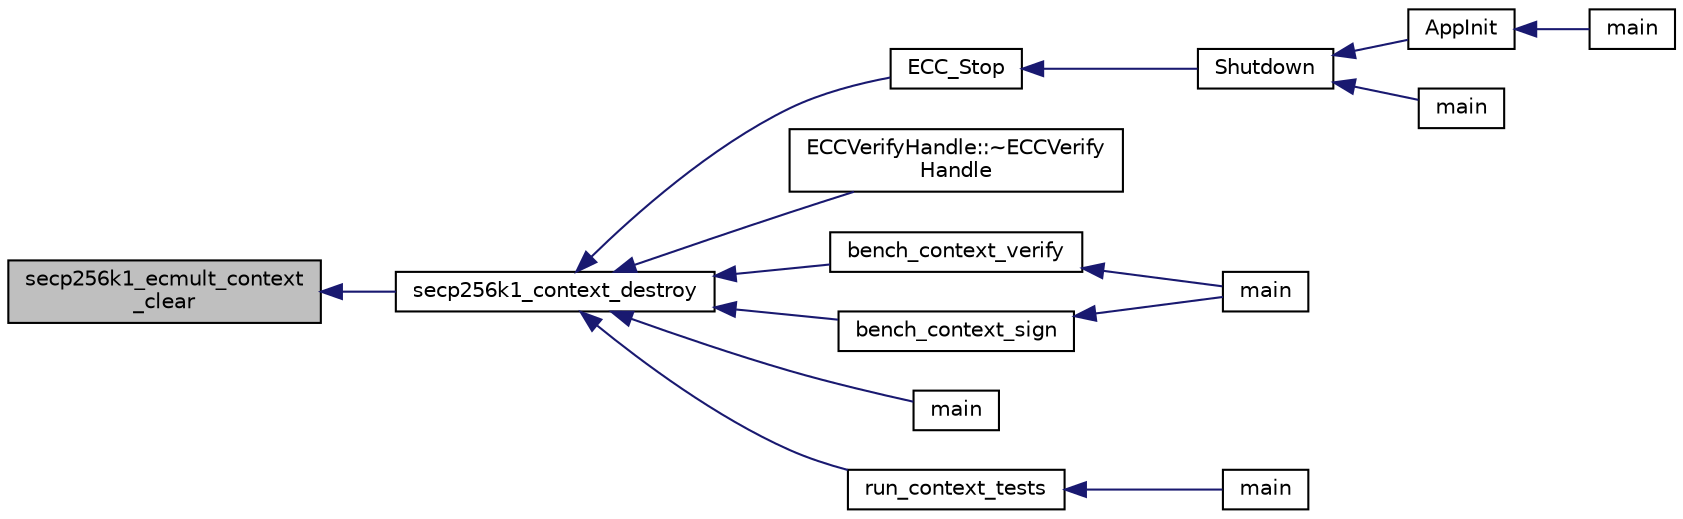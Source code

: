 digraph "secp256k1_ecmult_context_clear"
{
  edge [fontname="Helvetica",fontsize="10",labelfontname="Helvetica",labelfontsize="10"];
  node [fontname="Helvetica",fontsize="10",shape=record];
  rankdir="LR";
  Node98 [label="secp256k1_ecmult_context\l_clear",height=0.2,width=0.4,color="black", fillcolor="grey75", style="filled", fontcolor="black"];
  Node98 -> Node99 [dir="back",color="midnightblue",fontsize="10",style="solid",fontname="Helvetica"];
  Node99 [label="secp256k1_context_destroy",height=0.2,width=0.4,color="black", fillcolor="white", style="filled",URL="$d1/d8c/secp256k1_8c.html#ac80c186f8ff22d87441240267a2c8100",tooltip="Destroy a secp256k1 context object. "];
  Node99 -> Node100 [dir="back",color="midnightblue",fontsize="10",style="solid",fontname="Helvetica"];
  Node100 [label="ECC_Stop",height=0.2,width=0.4,color="black", fillcolor="white", style="filled",URL="$de/de5/key_8h.html#a8fb68c634cf5491218253147eb4e04c8",tooltip="Deinitialize the elliptic curve support. "];
  Node100 -> Node101 [dir="back",color="midnightblue",fontsize="10",style="solid",fontname="Helvetica"];
  Node101 [label="Shutdown",height=0.2,width=0.4,color="black", fillcolor="white", style="filled",URL="$d8/dc0/init_8h.html#ac5f038c2b480cf9ef5e19e3eba8dbaf9"];
  Node101 -> Node102 [dir="back",color="midnightblue",fontsize="10",style="solid",fontname="Helvetica"];
  Node102 [label="AppInit",height=0.2,width=0.4,color="black", fillcolor="white", style="filled",URL="$d4/d35/iond_8cpp.html#ac59316b767e6984e1285f0531275286b"];
  Node102 -> Node103 [dir="back",color="midnightblue",fontsize="10",style="solid",fontname="Helvetica"];
  Node103 [label="main",height=0.2,width=0.4,color="black", fillcolor="white", style="filled",URL="$d4/d35/iond_8cpp.html#a0ddf1224851353fc92bfbff6f499fa97"];
  Node101 -> Node104 [dir="back",color="midnightblue",fontsize="10",style="solid",fontname="Helvetica"];
  Node104 [label="main",height=0.2,width=0.4,color="black", fillcolor="white", style="filled",URL="$d5/d2d/ion_8cpp.html#a0ddf1224851353fc92bfbff6f499fa97"];
  Node99 -> Node105 [dir="back",color="midnightblue",fontsize="10",style="solid",fontname="Helvetica"];
  Node105 [label="ECCVerifyHandle::~ECCVerify\lHandle",height=0.2,width=0.4,color="black", fillcolor="white", style="filled",URL="$d5/dbd/class_e_c_c_verify_handle.html#a17dea6c87a0f825f0f24a06a20e2baf9"];
  Node99 -> Node106 [dir="back",color="midnightblue",fontsize="10",style="solid",fontname="Helvetica"];
  Node106 [label="bench_context_verify",height=0.2,width=0.4,color="black", fillcolor="white", style="filled",URL="$d9/d5e/bench__internal_8c.html#a0267a6fcf26df5e2625c0f93eed876a9"];
  Node106 -> Node107 [dir="back",color="midnightblue",fontsize="10",style="solid",fontname="Helvetica"];
  Node107 [label="main",height=0.2,width=0.4,color="black", fillcolor="white", style="filled",URL="$d9/d5e/bench__internal_8c.html#a3c04138a5bfe5d72780bb7e82a18e627"];
  Node99 -> Node108 [dir="back",color="midnightblue",fontsize="10",style="solid",fontname="Helvetica"];
  Node108 [label="bench_context_sign",height=0.2,width=0.4,color="black", fillcolor="white", style="filled",URL="$d9/d5e/bench__internal_8c.html#a0d6ae07fc12e8c74ebdcb49871cbfc0e"];
  Node108 -> Node107 [dir="back",color="midnightblue",fontsize="10",style="solid",fontname="Helvetica"];
  Node99 -> Node109 [dir="back",color="midnightblue",fontsize="10",style="solid",fontname="Helvetica"];
  Node109 [label="main",height=0.2,width=0.4,color="black", fillcolor="white", style="filled",URL="$d7/d8e/bench__recover_8c.html#a840291bc02cba5474a4cb46a9b9566fe"];
  Node99 -> Node110 [dir="back",color="midnightblue",fontsize="10",style="solid",fontname="Helvetica"];
  Node110 [label="run_context_tests",height=0.2,width=0.4,color="black", fillcolor="white", style="filled",URL="$d5/d7f/tests_8c.html#a2f9713526b1e988694c6e2026a6fce69"];
  Node110 -> Node111 [dir="back",color="midnightblue",fontsize="10",style="solid",fontname="Helvetica"];
  Node111 [label="main",height=0.2,width=0.4,color="black", fillcolor="white", style="filled",URL="$d5/d7f/tests_8c.html#a3c04138a5bfe5d72780bb7e82a18e627"];
}
